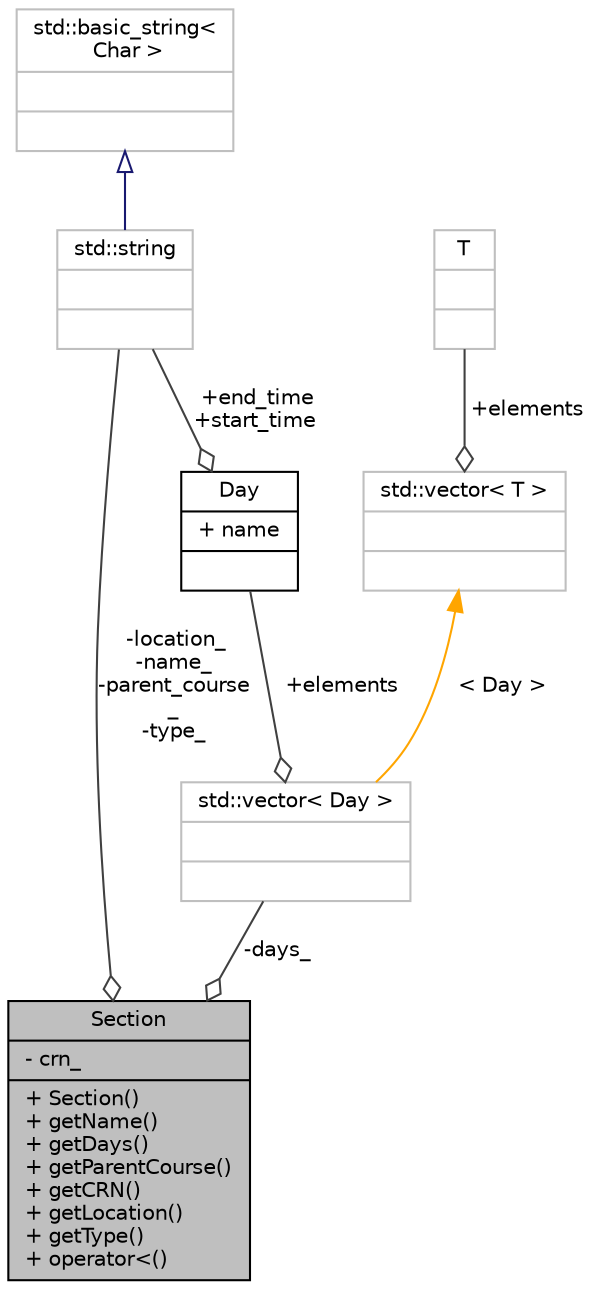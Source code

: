 digraph "Section"
{
 // LATEX_PDF_SIZE
  edge [fontname="Helvetica",fontsize="10",labelfontname="Helvetica",labelfontsize="10"];
  node [fontname="Helvetica",fontsize="10",shape=record];
  Node1 [label="{Section\n|- crn_\l|+ Section()\l+ getName()\l+ getDays()\l+ getParentCourse()\l+ getCRN()\l+ getLocation()\l+ getType()\l+ operator\<()\l}",height=0.2,width=0.4,color="black", fillcolor="grey75", style="filled", fontcolor="black",tooltip=" "];
  Node2 -> Node1 [color="grey25",fontsize="10",style="solid",label=" -days_" ,arrowhead="odiamond",fontname="Helvetica"];
  Node2 [label="{std::vector\< Day \>\n||}",height=0.2,width=0.4,color="grey75", fillcolor="white", style="filled",tooltip=" "];
  Node3 -> Node2 [color="grey25",fontsize="10",style="solid",label=" +elements" ,arrowhead="odiamond",fontname="Helvetica"];
  Node3 [label="{Day\n|+ name\l|}",height=0.2,width=0.4,color="black", fillcolor="white", style="filled",URL="$structDay.html",tooltip=" "];
  Node4 -> Node3 [color="grey25",fontsize="10",style="solid",label=" +end_time\n+start_time" ,arrowhead="odiamond",fontname="Helvetica"];
  Node4 [label="{std::string\n||}",height=0.2,width=0.4,color="grey75", fillcolor="white", style="filled",tooltip=" "];
  Node5 -> Node4 [dir="back",color="midnightblue",fontsize="10",style="solid",arrowtail="onormal",fontname="Helvetica"];
  Node5 [label="{std::basic_string\<\l Char \>\n||}",height=0.2,width=0.4,color="grey75", fillcolor="white", style="filled",tooltip=" "];
  Node6 -> Node2 [dir="back",color="orange",fontsize="10",style="solid",label=" \< Day \>" ,fontname="Helvetica"];
  Node6 [label="{std::vector\< T \>\n||}",height=0.2,width=0.4,color="grey75", fillcolor="white", style="filled",tooltip=" "];
  Node7 -> Node6 [color="grey25",fontsize="10",style="solid",label=" +elements" ,arrowhead="odiamond",fontname="Helvetica"];
  Node7 [label="{T\n||}",height=0.2,width=0.4,color="grey75", fillcolor="white", style="filled",tooltip=" "];
  Node4 -> Node1 [color="grey25",fontsize="10",style="solid",label=" -location_\n-name_\n-parent_course\l_\n-type_" ,arrowhead="odiamond",fontname="Helvetica"];
}
